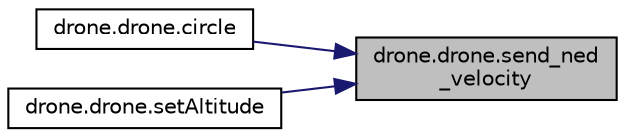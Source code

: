 digraph "drone.drone.send_ned_velocity"
{
 // LATEX_PDF_SIZE
  edge [fontname="Helvetica",fontsize="10",labelfontname="Helvetica",labelfontsize="10"];
  node [fontname="Helvetica",fontsize="10",shape=record];
  rankdir="RL";
  Node1 [label="drone.drone.send_ned\l_velocity",height=0.2,width=0.4,color="black", fillcolor="grey75", style="filled", fontcolor="black",tooltip=" "];
  Node1 -> Node2 [dir="back",color="midnightblue",fontsize="10",style="solid",fontname="Helvetica"];
  Node2 [label="drone.drone.circle",height=0.2,width=0.4,color="black", fillcolor="white", style="filled",URL="$classdrone_1_1drone.html#a002081c6739bca71653a3763f49d4d21",tooltip=" "];
  Node1 -> Node3 [dir="back",color="midnightblue",fontsize="10",style="solid",fontname="Helvetica"];
  Node3 [label="drone.drone.setAltitude",height=0.2,width=0.4,color="black", fillcolor="white", style="filled",URL="$classdrone_1_1drone.html#a88c0c20424fa7481a62617674171b34f",tooltip=" "];
}
